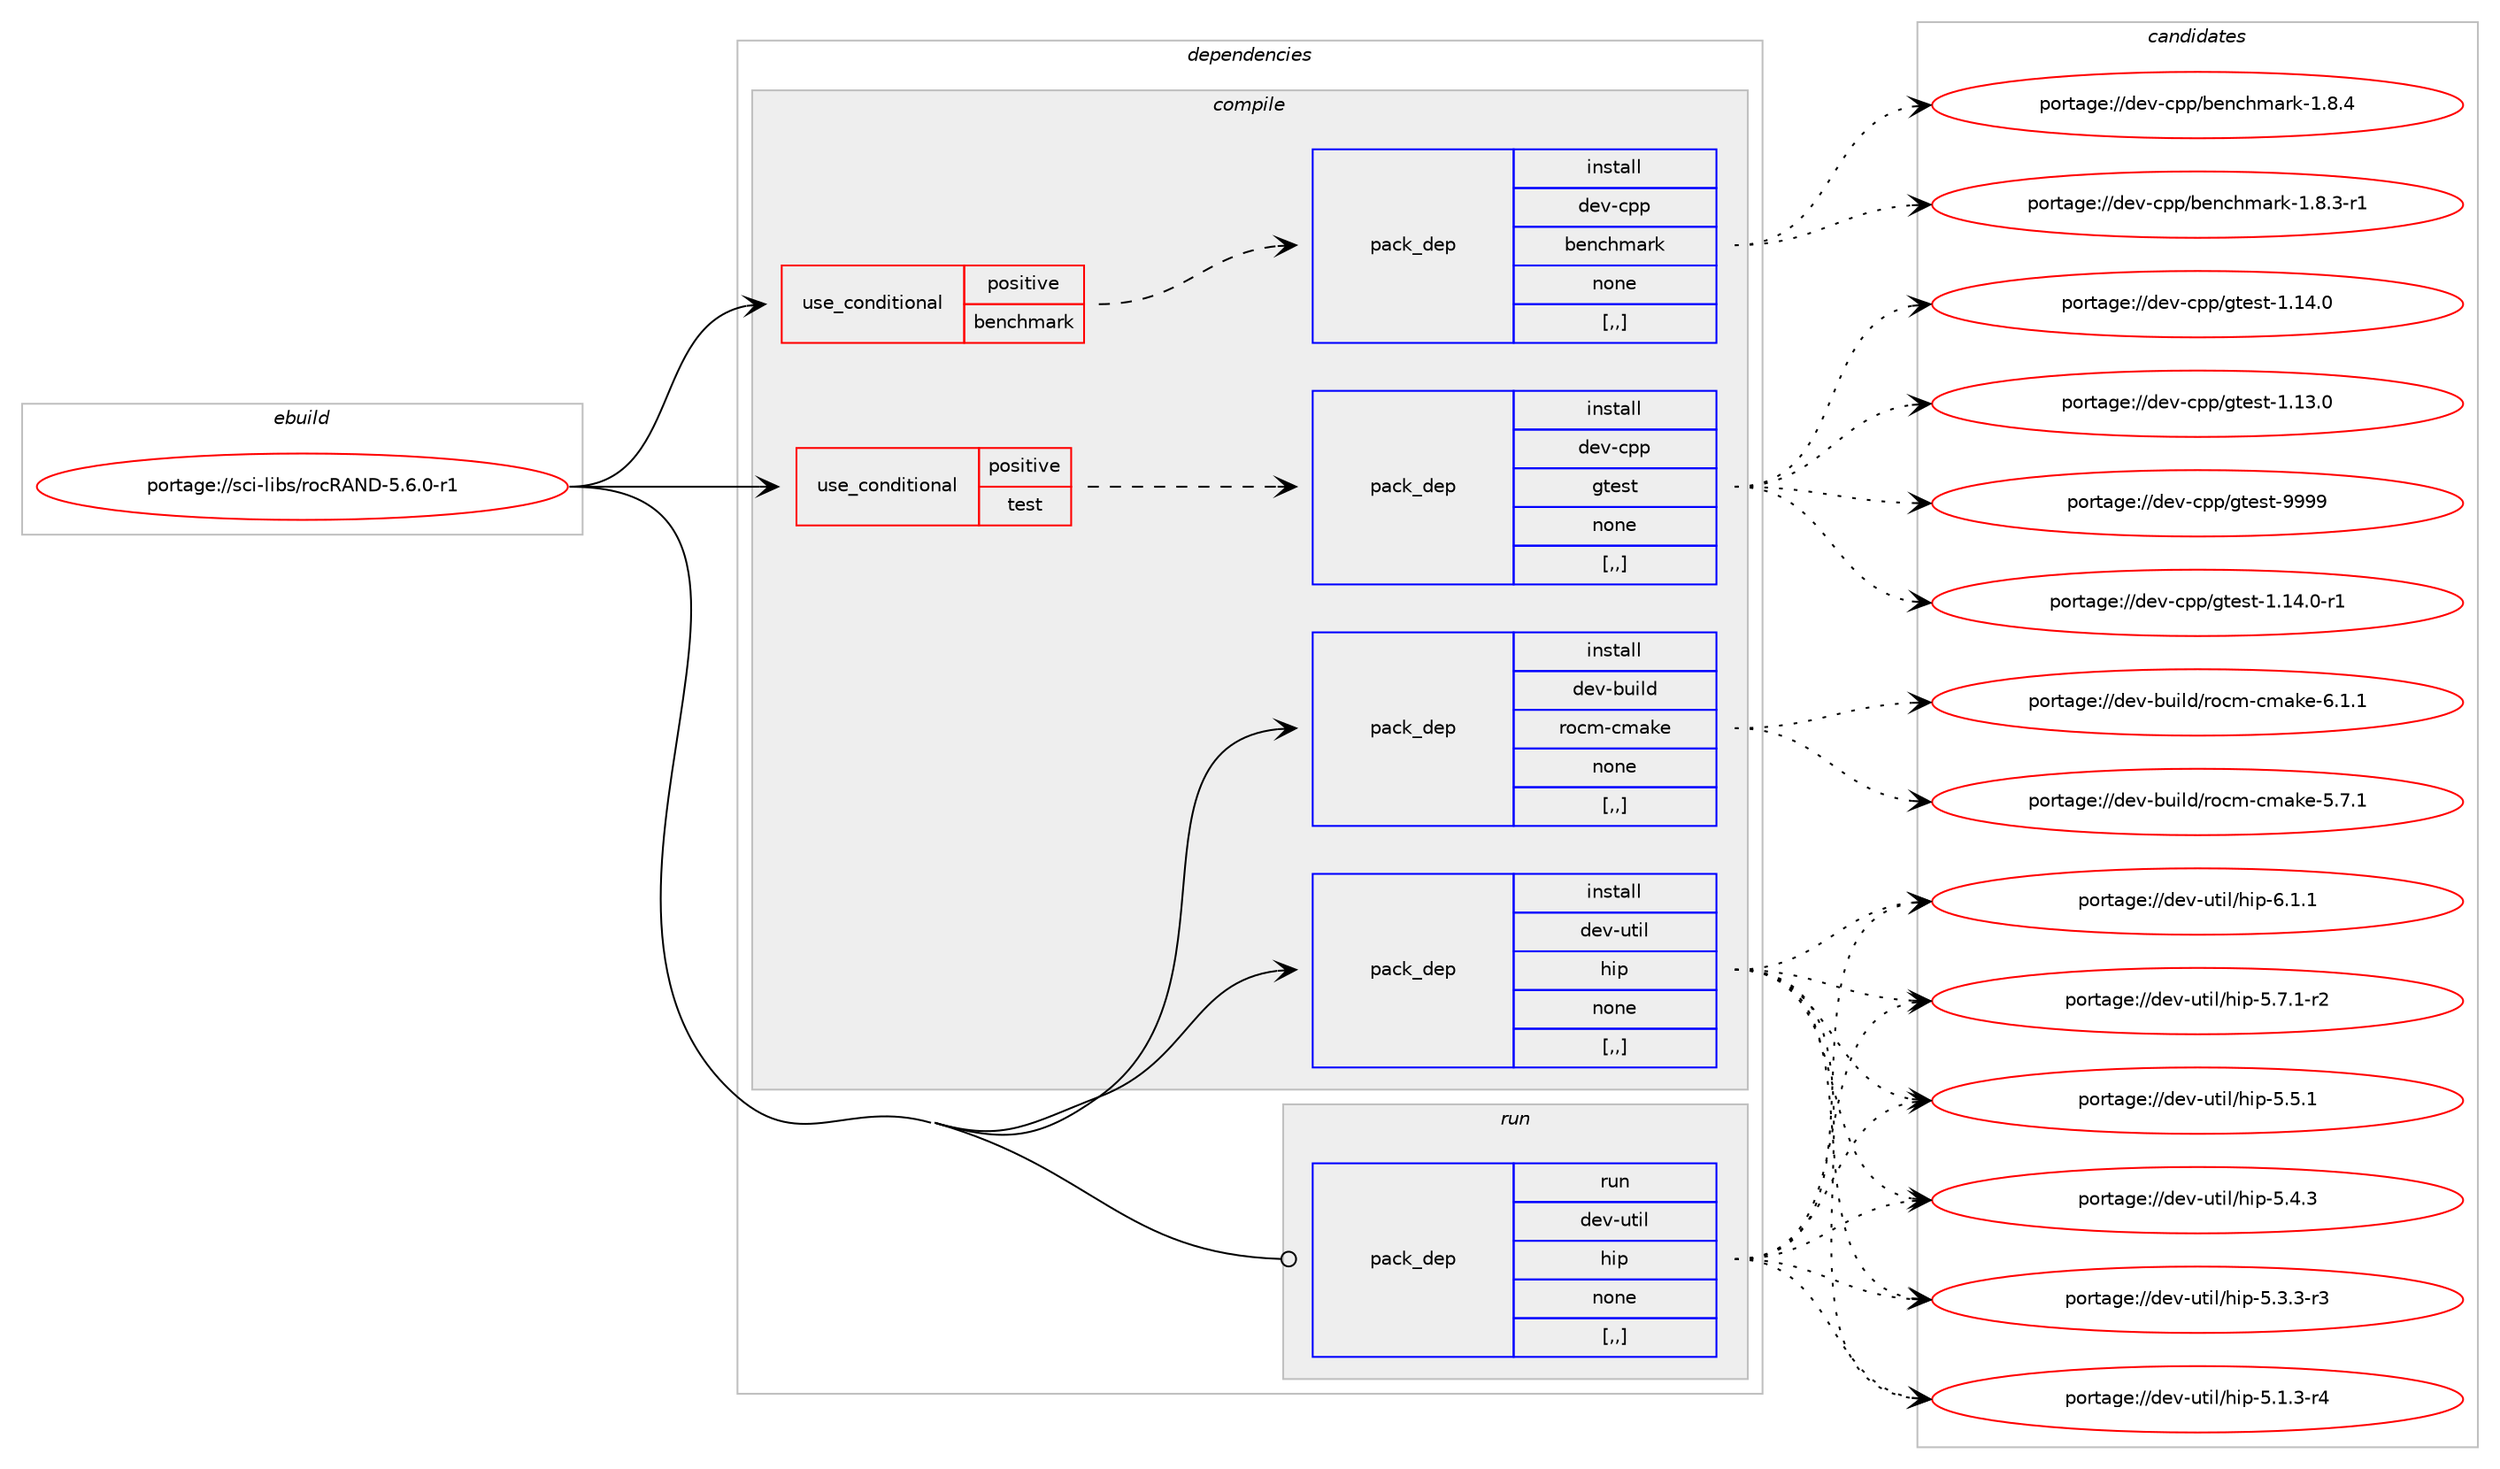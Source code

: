 digraph prolog {

# *************
# Graph options
# *************

newrank=true;
concentrate=true;
compound=true;
graph [rankdir=LR,fontname=Helvetica,fontsize=10,ranksep=1.5];#, ranksep=2.5, nodesep=0.2];
edge  [arrowhead=vee];
node  [fontname=Helvetica,fontsize=10];

# **********
# The ebuild
# **********

subgraph cluster_leftcol {
color=gray;
label=<<i>ebuild</i>>;
id [label="portage://sci-libs/rocRAND-5.6.0-r1", color=red, width=4, href="../sci-libs/rocRAND-5.6.0-r1.svg"];
}

# ****************
# The dependencies
# ****************

subgraph cluster_midcol {
color=gray;
label=<<i>dependencies</i>>;
subgraph cluster_compile {
fillcolor="#eeeeee";
style=filled;
label=<<i>compile</i>>;
subgraph cond106838 {
dependency403414 [label=<<TABLE BORDER="0" CELLBORDER="1" CELLSPACING="0" CELLPADDING="4"><TR><TD ROWSPAN="3" CELLPADDING="10">use_conditional</TD></TR><TR><TD>positive</TD></TR><TR><TD>benchmark</TD></TR></TABLE>>, shape=none, color=red];
subgraph pack293686 {
dependency403415 [label=<<TABLE BORDER="0" CELLBORDER="1" CELLSPACING="0" CELLPADDING="4" WIDTH="220"><TR><TD ROWSPAN="6" CELLPADDING="30">pack_dep</TD></TR><TR><TD WIDTH="110">install</TD></TR><TR><TD>dev-cpp</TD></TR><TR><TD>benchmark</TD></TR><TR><TD>none</TD></TR><TR><TD>[,,]</TD></TR></TABLE>>, shape=none, color=blue];
}
dependency403414:e -> dependency403415:w [weight=20,style="dashed",arrowhead="vee"];
}
id:e -> dependency403414:w [weight=20,style="solid",arrowhead="vee"];
subgraph cond106839 {
dependency403416 [label=<<TABLE BORDER="0" CELLBORDER="1" CELLSPACING="0" CELLPADDING="4"><TR><TD ROWSPAN="3" CELLPADDING="10">use_conditional</TD></TR><TR><TD>positive</TD></TR><TR><TD>test</TD></TR></TABLE>>, shape=none, color=red];
subgraph pack293687 {
dependency403417 [label=<<TABLE BORDER="0" CELLBORDER="1" CELLSPACING="0" CELLPADDING="4" WIDTH="220"><TR><TD ROWSPAN="6" CELLPADDING="30">pack_dep</TD></TR><TR><TD WIDTH="110">install</TD></TR><TR><TD>dev-cpp</TD></TR><TR><TD>gtest</TD></TR><TR><TD>none</TD></TR><TR><TD>[,,]</TD></TR></TABLE>>, shape=none, color=blue];
}
dependency403416:e -> dependency403417:w [weight=20,style="dashed",arrowhead="vee"];
}
id:e -> dependency403416:w [weight=20,style="solid",arrowhead="vee"];
subgraph pack293688 {
dependency403418 [label=<<TABLE BORDER="0" CELLBORDER="1" CELLSPACING="0" CELLPADDING="4" WIDTH="220"><TR><TD ROWSPAN="6" CELLPADDING="30">pack_dep</TD></TR><TR><TD WIDTH="110">install</TD></TR><TR><TD>dev-build</TD></TR><TR><TD>rocm-cmake</TD></TR><TR><TD>none</TD></TR><TR><TD>[,,]</TD></TR></TABLE>>, shape=none, color=blue];
}
id:e -> dependency403418:w [weight=20,style="solid",arrowhead="vee"];
subgraph pack293689 {
dependency403419 [label=<<TABLE BORDER="0" CELLBORDER="1" CELLSPACING="0" CELLPADDING="4" WIDTH="220"><TR><TD ROWSPAN="6" CELLPADDING="30">pack_dep</TD></TR><TR><TD WIDTH="110">install</TD></TR><TR><TD>dev-util</TD></TR><TR><TD>hip</TD></TR><TR><TD>none</TD></TR><TR><TD>[,,]</TD></TR></TABLE>>, shape=none, color=blue];
}
id:e -> dependency403419:w [weight=20,style="solid",arrowhead="vee"];
}
subgraph cluster_compileandrun {
fillcolor="#eeeeee";
style=filled;
label=<<i>compile and run</i>>;
}
subgraph cluster_run {
fillcolor="#eeeeee";
style=filled;
label=<<i>run</i>>;
subgraph pack293690 {
dependency403420 [label=<<TABLE BORDER="0" CELLBORDER="1" CELLSPACING="0" CELLPADDING="4" WIDTH="220"><TR><TD ROWSPAN="6" CELLPADDING="30">pack_dep</TD></TR><TR><TD WIDTH="110">run</TD></TR><TR><TD>dev-util</TD></TR><TR><TD>hip</TD></TR><TR><TD>none</TD></TR><TR><TD>[,,]</TD></TR></TABLE>>, shape=none, color=blue];
}
id:e -> dependency403420:w [weight=20,style="solid",arrowhead="odot"];
}
}

# **************
# The candidates
# **************

subgraph cluster_choices {
rank=same;
color=gray;
label=<<i>candidates</i>>;

subgraph choice293686 {
color=black;
nodesep=1;
choice100101118459911211247981011109910410997114107454946564652 [label="portage://dev-cpp/benchmark-1.8.4", color=red, width=4,href="../dev-cpp/benchmark-1.8.4.svg"];
choice1001011184599112112479810111099104109971141074549465646514511449 [label="portage://dev-cpp/benchmark-1.8.3-r1", color=red, width=4,href="../dev-cpp/benchmark-1.8.3-r1.svg"];
dependency403415:e -> choice100101118459911211247981011109910410997114107454946564652:w [style=dotted,weight="100"];
dependency403415:e -> choice1001011184599112112479810111099104109971141074549465646514511449:w [style=dotted,weight="100"];
}
subgraph choice293687 {
color=black;
nodesep=1;
choice1001011184599112112471031161011151164557575757 [label="portage://dev-cpp/gtest-9999", color=red, width=4,href="../dev-cpp/gtest-9999.svg"];
choice100101118459911211247103116101115116454946495246484511449 [label="portage://dev-cpp/gtest-1.14.0-r1", color=red, width=4,href="../dev-cpp/gtest-1.14.0-r1.svg"];
choice10010111845991121124710311610111511645494649524648 [label="portage://dev-cpp/gtest-1.14.0", color=red, width=4,href="../dev-cpp/gtest-1.14.0.svg"];
choice10010111845991121124710311610111511645494649514648 [label="portage://dev-cpp/gtest-1.13.0", color=red, width=4,href="../dev-cpp/gtest-1.13.0.svg"];
dependency403417:e -> choice1001011184599112112471031161011151164557575757:w [style=dotted,weight="100"];
dependency403417:e -> choice100101118459911211247103116101115116454946495246484511449:w [style=dotted,weight="100"];
dependency403417:e -> choice10010111845991121124710311610111511645494649524648:w [style=dotted,weight="100"];
dependency403417:e -> choice10010111845991121124710311610111511645494649514648:w [style=dotted,weight="100"];
}
subgraph choice293688 {
color=black;
nodesep=1;
choice10010111845981171051081004711411199109459910997107101455446494649 [label="portage://dev-build/rocm-cmake-6.1.1", color=red, width=4,href="../dev-build/rocm-cmake-6.1.1.svg"];
choice10010111845981171051081004711411199109459910997107101455346554649 [label="portage://dev-build/rocm-cmake-5.7.1", color=red, width=4,href="../dev-build/rocm-cmake-5.7.1.svg"];
dependency403418:e -> choice10010111845981171051081004711411199109459910997107101455446494649:w [style=dotted,weight="100"];
dependency403418:e -> choice10010111845981171051081004711411199109459910997107101455346554649:w [style=dotted,weight="100"];
}
subgraph choice293689 {
color=black;
nodesep=1;
choice1001011184511711610510847104105112455446494649 [label="portage://dev-util/hip-6.1.1", color=red, width=4,href="../dev-util/hip-6.1.1.svg"];
choice10010111845117116105108471041051124553465546494511450 [label="portage://dev-util/hip-5.7.1-r2", color=red, width=4,href="../dev-util/hip-5.7.1-r2.svg"];
choice1001011184511711610510847104105112455346534649 [label="portage://dev-util/hip-5.5.1", color=red, width=4,href="../dev-util/hip-5.5.1.svg"];
choice1001011184511711610510847104105112455346524651 [label="portage://dev-util/hip-5.4.3", color=red, width=4,href="../dev-util/hip-5.4.3.svg"];
choice10010111845117116105108471041051124553465146514511451 [label="portage://dev-util/hip-5.3.3-r3", color=red, width=4,href="../dev-util/hip-5.3.3-r3.svg"];
choice10010111845117116105108471041051124553464946514511452 [label="portage://dev-util/hip-5.1.3-r4", color=red, width=4,href="../dev-util/hip-5.1.3-r4.svg"];
dependency403419:e -> choice1001011184511711610510847104105112455446494649:w [style=dotted,weight="100"];
dependency403419:e -> choice10010111845117116105108471041051124553465546494511450:w [style=dotted,weight="100"];
dependency403419:e -> choice1001011184511711610510847104105112455346534649:w [style=dotted,weight="100"];
dependency403419:e -> choice1001011184511711610510847104105112455346524651:w [style=dotted,weight="100"];
dependency403419:e -> choice10010111845117116105108471041051124553465146514511451:w [style=dotted,weight="100"];
dependency403419:e -> choice10010111845117116105108471041051124553464946514511452:w [style=dotted,weight="100"];
}
subgraph choice293690 {
color=black;
nodesep=1;
choice1001011184511711610510847104105112455446494649 [label="portage://dev-util/hip-6.1.1", color=red, width=4,href="../dev-util/hip-6.1.1.svg"];
choice10010111845117116105108471041051124553465546494511450 [label="portage://dev-util/hip-5.7.1-r2", color=red, width=4,href="../dev-util/hip-5.7.1-r2.svg"];
choice1001011184511711610510847104105112455346534649 [label="portage://dev-util/hip-5.5.1", color=red, width=4,href="../dev-util/hip-5.5.1.svg"];
choice1001011184511711610510847104105112455346524651 [label="portage://dev-util/hip-5.4.3", color=red, width=4,href="../dev-util/hip-5.4.3.svg"];
choice10010111845117116105108471041051124553465146514511451 [label="portage://dev-util/hip-5.3.3-r3", color=red, width=4,href="../dev-util/hip-5.3.3-r3.svg"];
choice10010111845117116105108471041051124553464946514511452 [label="portage://dev-util/hip-5.1.3-r4", color=red, width=4,href="../dev-util/hip-5.1.3-r4.svg"];
dependency403420:e -> choice1001011184511711610510847104105112455446494649:w [style=dotted,weight="100"];
dependency403420:e -> choice10010111845117116105108471041051124553465546494511450:w [style=dotted,weight="100"];
dependency403420:e -> choice1001011184511711610510847104105112455346534649:w [style=dotted,weight="100"];
dependency403420:e -> choice1001011184511711610510847104105112455346524651:w [style=dotted,weight="100"];
dependency403420:e -> choice10010111845117116105108471041051124553465146514511451:w [style=dotted,weight="100"];
dependency403420:e -> choice10010111845117116105108471041051124553464946514511452:w [style=dotted,weight="100"];
}
}

}
